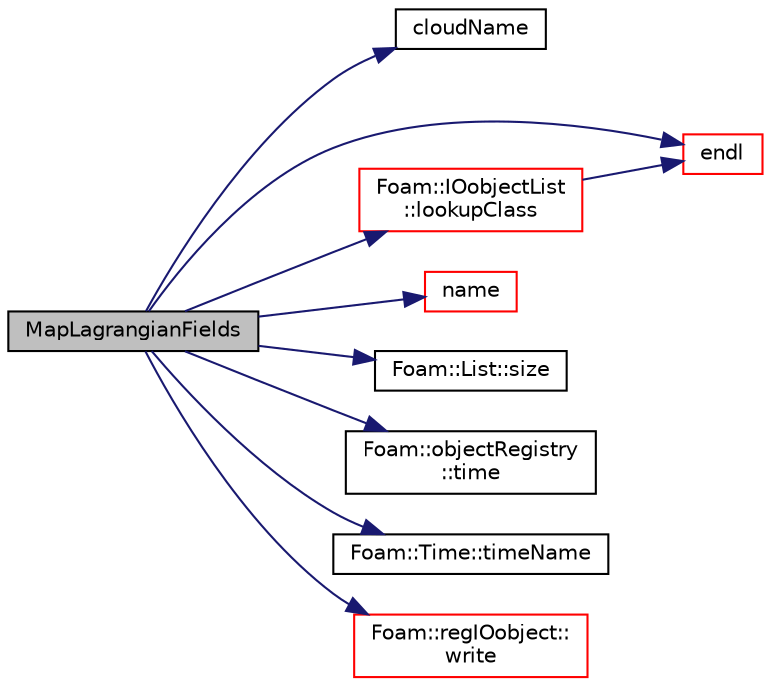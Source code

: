 digraph "MapLagrangianFields"
{
  bgcolor="transparent";
  edge [fontname="Helvetica",fontsize="10",labelfontname="Helvetica",labelfontsize="10"];
  node [fontname="Helvetica",fontsize="10",shape=record];
  rankdir="LR";
  Node1 [label="MapLagrangianFields",height=0.2,width=0.4,color="black", fillcolor="grey75", style="filled", fontcolor="black"];
  Node1 -> Node2 [color="midnightblue",fontsize="10",style="solid",fontname="Helvetica"];
  Node2 [label="cloudName",height=0.2,width=0.4,color="black",URL="$a04569.html#ab63504c243f7c2c08b67653dca54567e"];
  Node1 -> Node3 [color="midnightblue",fontsize="10",style="solid",fontname="Helvetica"];
  Node3 [label="endl",height=0.2,width=0.4,color="red",URL="$a10887.html#a2db8fe02a0d3909e9351bb4275b23ce4",tooltip="Add newline and flush stream. "];
  Node1 -> Node4 [color="midnightblue",fontsize="10",style="solid",fontname="Helvetica"];
  Node4 [label="Foam::IOobjectList\l::lookupClass",height=0.2,width=0.4,color="red",URL="$a01196.html#a6bb7ea6a3d433ef4560d7630cfc4ab3a",tooltip="Return the list for all IOobjects of a given class. "];
  Node4 -> Node3 [color="midnightblue",fontsize="10",style="solid",fontname="Helvetica"];
  Node1 -> Node5 [color="midnightblue",fontsize="10",style="solid",fontname="Helvetica"];
  Node5 [label="name",height=0.2,width=0.4,color="red",URL="$a10887.html#adcb0df2bd4953cb6bb390272d8263c3a",tooltip="Return a string representation of a complex. "];
  Node1 -> Node6 [color="midnightblue",fontsize="10",style="solid",fontname="Helvetica"];
  Node6 [label="Foam::List::size",height=0.2,width=0.4,color="black",URL="$a01392.html#a8a5f6fa29bd4b500caf186f60245b384",tooltip="Override size to be inconsistent with allocated storage. "];
  Node1 -> Node7 [color="midnightblue",fontsize="10",style="solid",fontname="Helvetica"];
  Node7 [label="Foam::objectRegistry\l::time",height=0.2,width=0.4,color="black",URL="$a01729.html#a48fcf6de2789aff6b430b5fc1a05693f",tooltip="Return time. "];
  Node1 -> Node8 [color="midnightblue",fontsize="10",style="solid",fontname="Helvetica"];
  Node8 [label="Foam::Time::timeName",height=0.2,width=0.4,color="black",URL="$a02693.html#a5ae6a110de1b22323e19a46943c7f0c1",tooltip="Return time name of given scalar time. "];
  Node1 -> Node9 [color="midnightblue",fontsize="10",style="solid",fontname="Helvetica"];
  Node9 [label="Foam::regIOobject::\lwrite",height=0.2,width=0.4,color="red",URL="$a02200.html#a6e5faa425b059eeb55cd904755791076",tooltip="Write using setting from DB. "];
}

